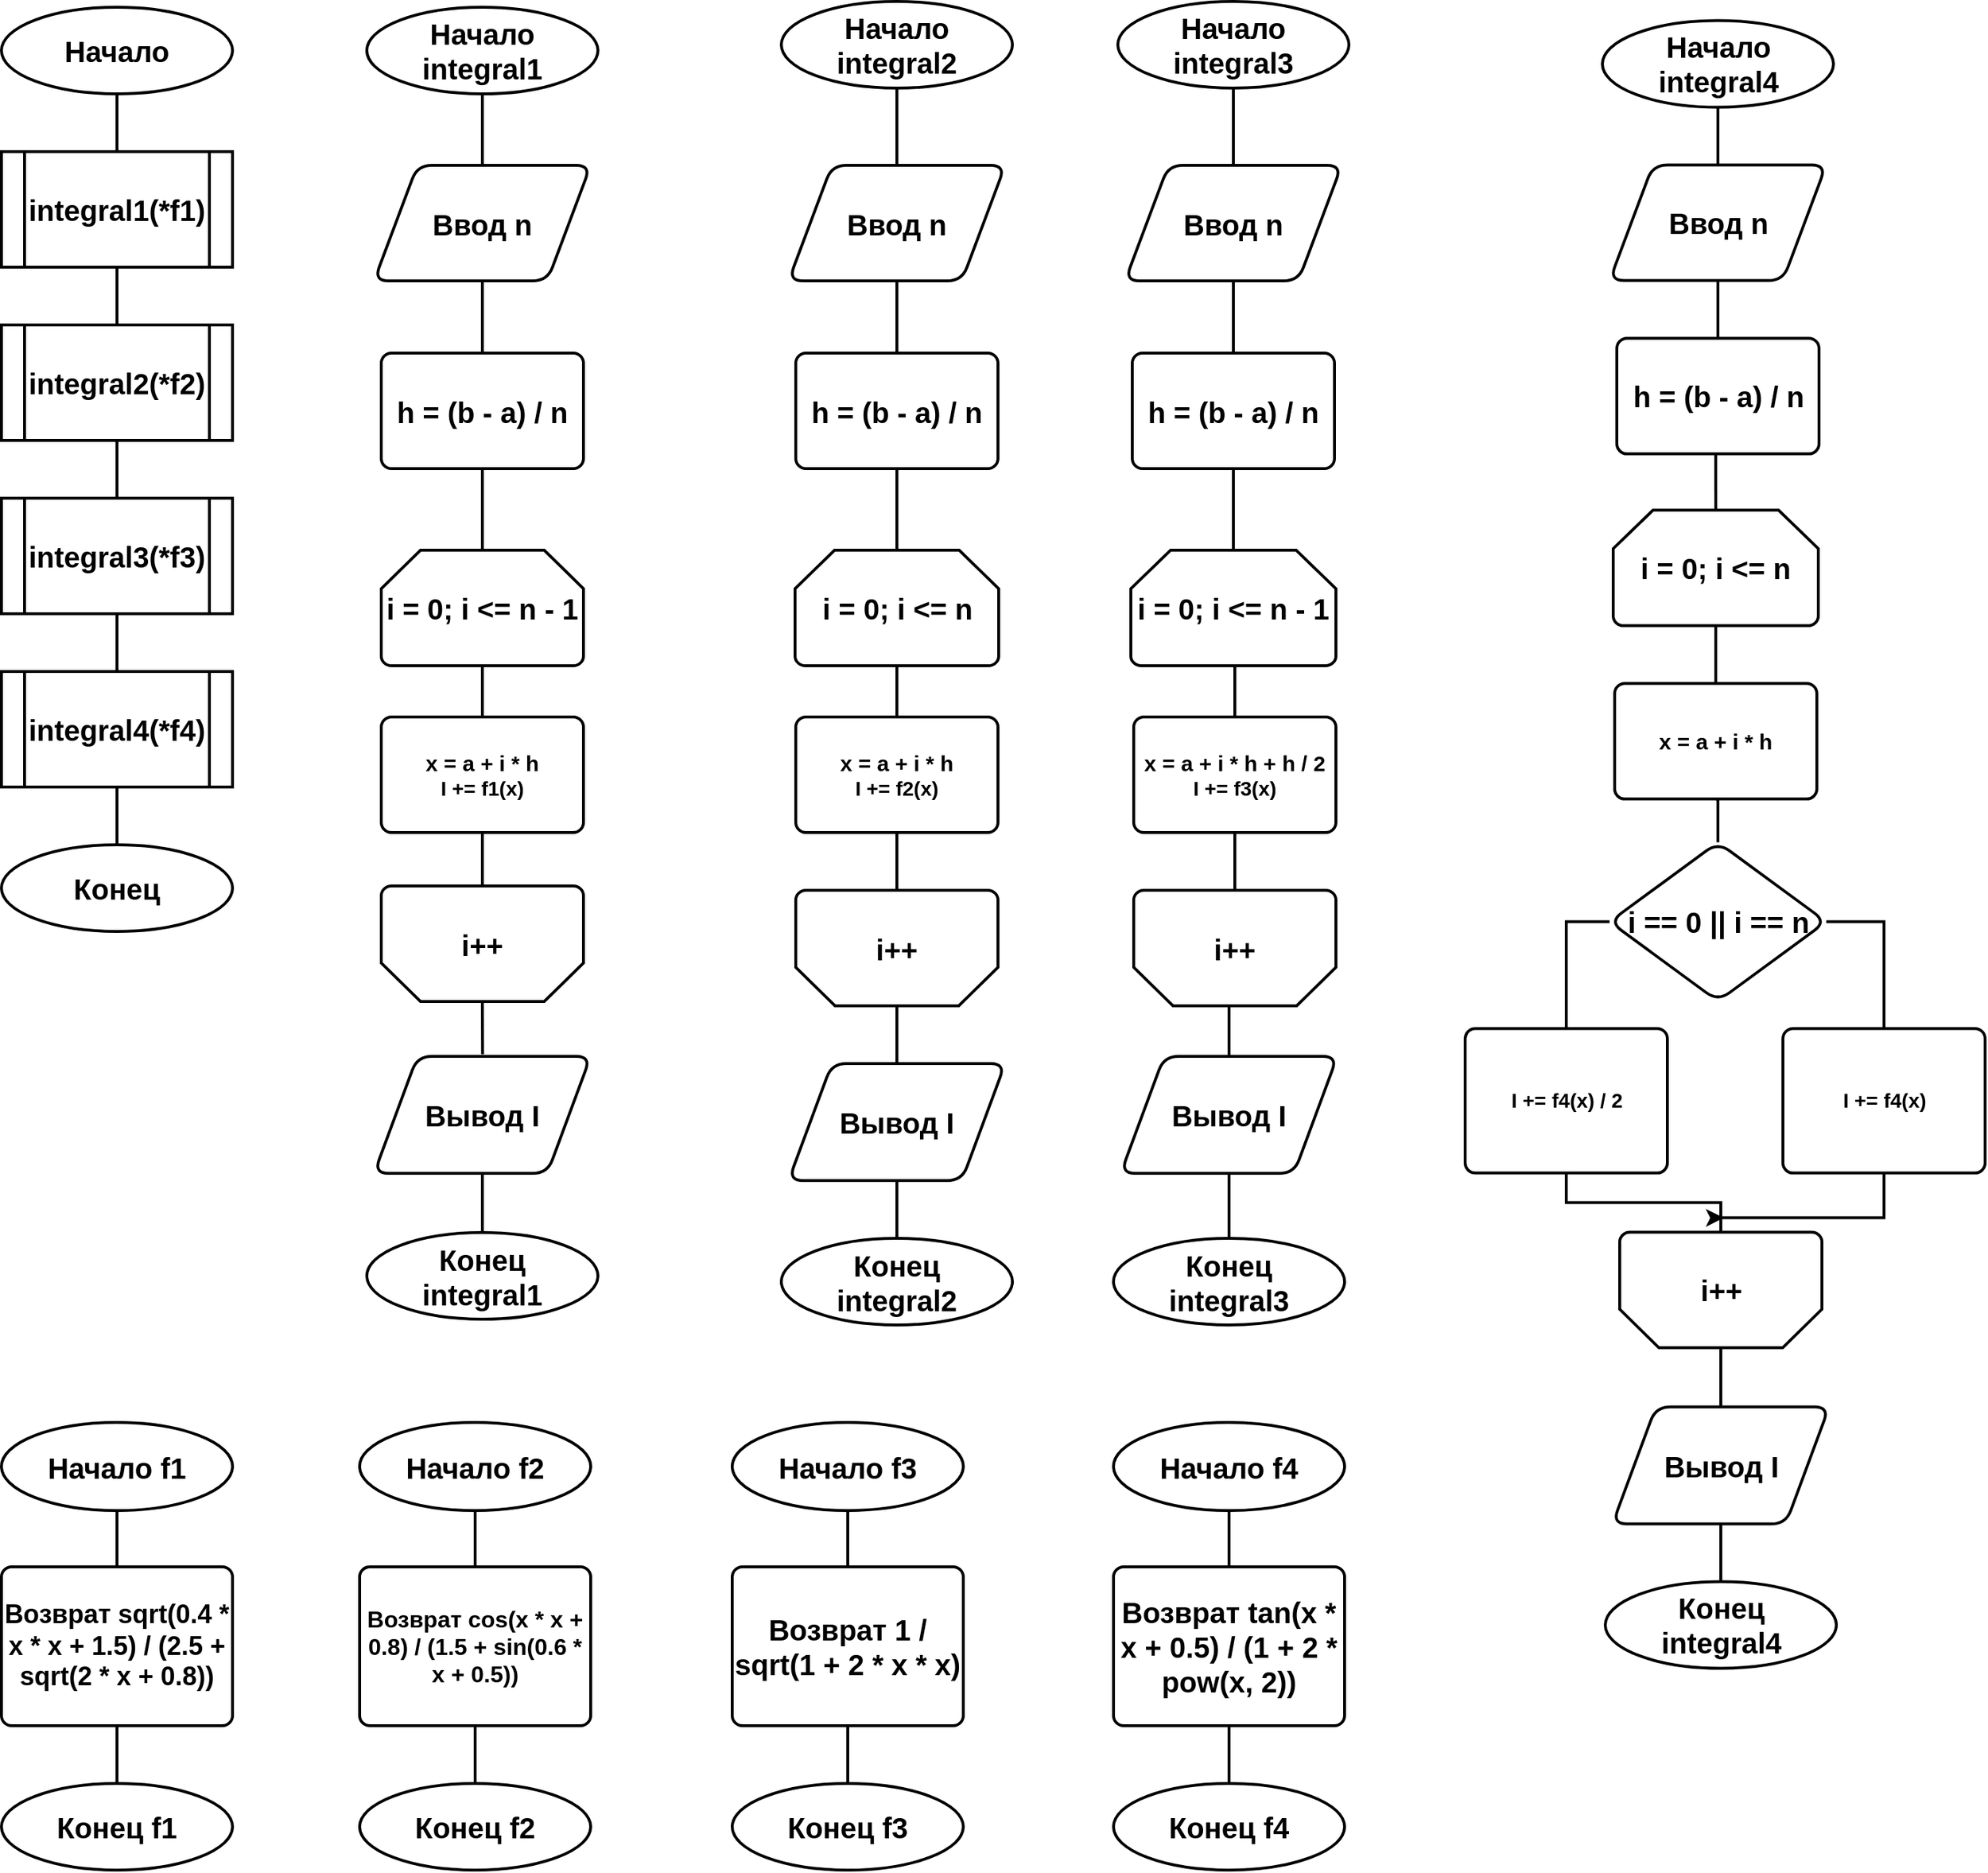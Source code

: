 <mxfile version="11.3.0" type="device" pages="1"><diagram id="0d3eiOGVb1Kj37-nEva6" name="Page-1"><mxGraphModel dx="359" dy="223" grid="1" gridSize="10" guides="1" tooltips="1" connect="1" arrows="1" fold="1" page="1" pageScale="1" pageWidth="827" pageHeight="1169" math="0" shadow="0"><root><mxCell id="0"/><mxCell id="1" parent="0"/><mxCell id="j0XxDdy8ZejvMPkPfLEx-7" style="edgeStyle=orthogonalEdgeStyle;rounded=0;orthogonalLoop=1;jettySize=auto;html=1;exitX=0.5;exitY=1;exitDx=0;exitDy=0;exitPerimeter=0;entryX=0.5;entryY=0;entryDx=0;entryDy=0;endArrow=none;endFill=0;strokeWidth=2;" parent="1" source="j0XxDdy8ZejvMPkPfLEx-1" target="j0XxDdy8ZejvMPkPfLEx-3" edge="1"><mxGeometry relative="1" as="geometry"/></mxCell><mxCell id="j0XxDdy8ZejvMPkPfLEx-1" value="&lt;b&gt;&lt;font style=&quot;font-size: 20px&quot;&gt;Начало&lt;/font&gt;&lt;/b&gt;" style="strokeWidth=2;html=1;shape=mxgraph.flowchart.start_1;whiteSpace=wrap;" parent="1" vertex="1"><mxGeometry x="160" y="20" width="160" height="60" as="geometry"/></mxCell><mxCell id="j0XxDdy8ZejvMPkPfLEx-2" value="&lt;b&gt;&lt;font style=&quot;font-size: 20px&quot;&gt;Конец&lt;/font&gt;&lt;/b&gt;" style="strokeWidth=2;html=1;shape=mxgraph.flowchart.start_1;whiteSpace=wrap;" parent="1" vertex="1"><mxGeometry x="160" y="600" width="160" height="60" as="geometry"/></mxCell><mxCell id="j0XxDdy8ZejvMPkPfLEx-8" style="edgeStyle=orthogonalEdgeStyle;rounded=0;orthogonalLoop=1;jettySize=auto;html=1;exitX=0.5;exitY=1;exitDx=0;exitDy=0;entryX=0.5;entryY=0;entryDx=0;entryDy=0;endArrow=none;endFill=0;strokeWidth=2;" parent="1" source="j0XxDdy8ZejvMPkPfLEx-3" target="j0XxDdy8ZejvMPkPfLEx-4" edge="1"><mxGeometry relative="1" as="geometry"/></mxCell><mxCell id="j0XxDdy8ZejvMPkPfLEx-3" value="&lt;b&gt;&lt;font style=&quot;font-size: 20px&quot;&gt;integral1(*f1)&lt;/font&gt;&lt;/b&gt;" style="shape=process;whiteSpace=wrap;html=1;backgroundOutline=1;strokeWidth=2;" parent="1" vertex="1"><mxGeometry x="160" y="120" width="160" height="80" as="geometry"/></mxCell><mxCell id="j0XxDdy8ZejvMPkPfLEx-9" style="edgeStyle=orthogonalEdgeStyle;rounded=0;orthogonalLoop=1;jettySize=auto;html=1;exitX=0.5;exitY=1;exitDx=0;exitDy=0;entryX=0.5;entryY=0;entryDx=0;entryDy=0;endArrow=none;endFill=0;strokeWidth=2;" parent="1" source="j0XxDdy8ZejvMPkPfLEx-4" target="j0XxDdy8ZejvMPkPfLEx-5" edge="1"><mxGeometry relative="1" as="geometry"/></mxCell><mxCell id="j0XxDdy8ZejvMPkPfLEx-4" value="&lt;b&gt;&lt;font style=&quot;font-size: 20px&quot;&gt;integral2(*f2)&lt;/font&gt;&lt;/b&gt;" style="shape=process;whiteSpace=wrap;html=1;backgroundOutline=1;strokeWidth=2;" parent="1" vertex="1"><mxGeometry x="160" y="240" width="160" height="80" as="geometry"/></mxCell><mxCell id="j0XxDdy8ZejvMPkPfLEx-10" style="edgeStyle=orthogonalEdgeStyle;rounded=0;orthogonalLoop=1;jettySize=auto;html=1;exitX=0.5;exitY=1;exitDx=0;exitDy=0;endArrow=none;endFill=0;strokeWidth=2;" parent="1" source="j0XxDdy8ZejvMPkPfLEx-5" target="j0XxDdy8ZejvMPkPfLEx-6" edge="1"><mxGeometry relative="1" as="geometry"/></mxCell><mxCell id="j0XxDdy8ZejvMPkPfLEx-5" value="&lt;b&gt;&lt;font style=&quot;font-size: 20px&quot;&gt;integral3(*f3)&lt;/font&gt;&lt;/b&gt;" style="shape=process;whiteSpace=wrap;html=1;backgroundOutline=1;strokeWidth=2;" parent="1" vertex="1"><mxGeometry x="160" y="360" width="160" height="80" as="geometry"/></mxCell><mxCell id="j0XxDdy8ZejvMPkPfLEx-11" style="edgeStyle=orthogonalEdgeStyle;rounded=0;orthogonalLoop=1;jettySize=auto;html=1;exitX=0.5;exitY=1;exitDx=0;exitDy=0;entryX=0.5;entryY=0;entryDx=0;entryDy=0;entryPerimeter=0;endArrow=none;endFill=0;strokeWidth=2;" parent="1" source="j0XxDdy8ZejvMPkPfLEx-6" target="j0XxDdy8ZejvMPkPfLEx-2" edge="1"><mxGeometry relative="1" as="geometry"/></mxCell><mxCell id="j0XxDdy8ZejvMPkPfLEx-6" value="&lt;b&gt;&lt;font style=&quot;font-size: 20px&quot;&gt;integral4(*f4)&lt;/font&gt;&lt;/b&gt;" style="shape=process;whiteSpace=wrap;html=1;backgroundOutline=1;strokeWidth=2;" parent="1" vertex="1"><mxGeometry x="160" y="480" width="160" height="80" as="geometry"/></mxCell><mxCell id="j0XxDdy8ZejvMPkPfLEx-23" style="edgeStyle=orthogonalEdgeStyle;rounded=0;orthogonalLoop=1;jettySize=auto;html=1;exitX=0.5;exitY=1;exitDx=0;exitDy=0;exitPerimeter=0;entryX=0.5;entryY=0;entryDx=0;entryDy=0;endArrow=none;endFill=0;strokeWidth=2;" parent="1" source="j0XxDdy8ZejvMPkPfLEx-12" target="j0XxDdy8ZejvMPkPfLEx-13" edge="1"><mxGeometry relative="1" as="geometry"/></mxCell><mxCell id="j0XxDdy8ZejvMPkPfLEx-12" value="&lt;b&gt;&lt;font style=&quot;font-size: 20px&quot;&gt;Начало integral1&lt;/font&gt;&lt;/b&gt;" style="strokeWidth=2;html=1;shape=mxgraph.flowchart.start_1;whiteSpace=wrap;" parent="1" vertex="1"><mxGeometry x="413" y="20" width="160" height="60" as="geometry"/></mxCell><mxCell id="j0XxDdy8ZejvMPkPfLEx-24" style="edgeStyle=orthogonalEdgeStyle;rounded=0;orthogonalLoop=1;jettySize=auto;html=1;exitX=0.5;exitY=1;exitDx=0;exitDy=0;entryX=0.5;entryY=0;entryDx=0;entryDy=0;endArrow=none;endFill=0;strokeWidth=2;" parent="1" source="j0XxDdy8ZejvMPkPfLEx-13" target="j0XxDdy8ZejvMPkPfLEx-14" edge="1"><mxGeometry relative="1" as="geometry"/></mxCell><mxCell id="j0XxDdy8ZejvMPkPfLEx-13" value="&lt;b&gt;&lt;font style=&quot;font-size: 20px&quot;&gt;Ввод n&lt;/font&gt;&lt;/b&gt;" style="shape=parallelogram;perimeter=parallelogramPerimeter;whiteSpace=wrap;html=1;strokeWidth=2;rounded=1;" parent="1" vertex="1"><mxGeometry x="418" y="129.5" width="150" height="80" as="geometry"/></mxCell><mxCell id="j0XxDdy8ZejvMPkPfLEx-25" style="edgeStyle=orthogonalEdgeStyle;rounded=0;orthogonalLoop=1;jettySize=auto;html=1;exitX=0.5;exitY=1;exitDx=0;exitDy=0;entryX=0.5;entryY=0;entryDx=0;entryDy=0;entryPerimeter=0;endArrow=none;endFill=0;strokeWidth=2;" parent="1" source="j0XxDdy8ZejvMPkPfLEx-14" target="j0XxDdy8ZejvMPkPfLEx-15" edge="1"><mxGeometry relative="1" as="geometry"/></mxCell><mxCell id="j0XxDdy8ZejvMPkPfLEx-14" value="&lt;b&gt;&lt;font style=&quot;font-size: 20px&quot;&gt;h = (b - a) / n&lt;/font&gt;&lt;/b&gt;" style="rounded=1;whiteSpace=wrap;html=1;absoluteArcSize=1;arcSize=14;strokeWidth=2;" parent="1" vertex="1"><mxGeometry x="423" y="259.5" width="140" height="80" as="geometry"/></mxCell><mxCell id="j0XxDdy8ZejvMPkPfLEx-26" style="edgeStyle=orthogonalEdgeStyle;rounded=0;orthogonalLoop=1;jettySize=auto;html=1;exitX=0.5;exitY=1;exitDx=0;exitDy=0;exitPerimeter=0;entryX=0.5;entryY=0;entryDx=0;entryDy=0;endArrow=none;endFill=0;strokeWidth=2;" parent="1" source="j0XxDdy8ZejvMPkPfLEx-15" target="j0XxDdy8ZejvMPkPfLEx-16" edge="1"><mxGeometry relative="1" as="geometry"/></mxCell><mxCell id="j0XxDdy8ZejvMPkPfLEx-15" value="&lt;b&gt;&lt;font style=&quot;font-size: 20px&quot;&gt;i = 0; i &amp;lt;= n - 1&lt;/font&gt;&lt;/b&gt;" style="strokeWidth=2;html=1;shape=mxgraph.flowchart.loop_limit;whiteSpace=wrap;" parent="1" vertex="1"><mxGeometry x="423" y="396" width="140" height="80" as="geometry"/></mxCell><mxCell id="j0XxDdy8ZejvMPkPfLEx-27" style="edgeStyle=orthogonalEdgeStyle;rounded=0;orthogonalLoop=1;jettySize=auto;html=1;exitX=0.5;exitY=1;exitDx=0;exitDy=0;entryX=0.5;entryY=1;entryDx=0;entryDy=0;entryPerimeter=0;endArrow=none;endFill=0;strokeWidth=2;" parent="1" source="j0XxDdy8ZejvMPkPfLEx-16" target="j0XxDdy8ZejvMPkPfLEx-17" edge="1"><mxGeometry relative="1" as="geometry"/></mxCell><mxCell id="j0XxDdy8ZejvMPkPfLEx-16" value="&lt;b&gt;&lt;span style=&quot;font-size: 15px&quot;&gt;x =&amp;nbsp;a + i * h&lt;/span&gt;&lt;br&gt;&lt;font style=&quot;font-size: 14px&quot;&gt;I += f1(x)&lt;/font&gt;&lt;/b&gt;" style="rounded=1;whiteSpace=wrap;html=1;absoluteArcSize=1;arcSize=14;strokeWidth=2;" parent="1" vertex="1"><mxGeometry x="423" y="511.5" width="140" height="80" as="geometry"/></mxCell><mxCell id="Duz4txcB7WZavSPBxKMi-6" style="edgeStyle=orthogonalEdgeStyle;rounded=0;orthogonalLoop=1;jettySize=auto;html=1;exitX=0.5;exitY=0;exitDx=0;exitDy=0;exitPerimeter=0;entryX=0.501;entryY=-0.017;entryDx=0;entryDy=0;entryPerimeter=0;endArrow=none;endFill=0;strokeWidth=2;" parent="1" source="j0XxDdy8ZejvMPkPfLEx-17" target="j0XxDdy8ZejvMPkPfLEx-19" edge="1"><mxGeometry relative="1" as="geometry"/></mxCell><mxCell id="j0XxDdy8ZejvMPkPfLEx-17" value="&lt;span style=&quot;font-size: 20px&quot;&gt;&lt;b&gt;i++&lt;/b&gt;&lt;/span&gt;" style="strokeWidth=2;html=1;shape=mxgraph.flowchart.loop_limit;whiteSpace=wrap;direction=west;" parent="1" vertex="1"><mxGeometry x="423" y="628.5" width="140" height="80" as="geometry"/></mxCell><mxCell id="SesxkDPJQc5-L3O57UBK-2" style="edgeStyle=orthogonalEdgeStyle;rounded=0;orthogonalLoop=1;jettySize=auto;html=1;exitX=0.5;exitY=1;exitDx=0;exitDy=0;entryX=0.5;entryY=0;entryDx=0;entryDy=0;entryPerimeter=0;endArrow=none;endFill=0;strokeWidth=2;" parent="1" source="j0XxDdy8ZejvMPkPfLEx-19" target="j0XxDdy8ZejvMPkPfLEx-93" edge="1"><mxGeometry relative="1" as="geometry"/></mxCell><mxCell id="j0XxDdy8ZejvMPkPfLEx-19" value="&lt;span style=&quot;font-size: 20px&quot;&gt;&lt;b&gt;Вывод I&lt;/b&gt;&lt;/span&gt;" style="shape=parallelogram;perimeter=parallelogramPerimeter;whiteSpace=wrap;html=1;strokeWidth=2;rounded=1;" parent="1" vertex="1"><mxGeometry x="418" y="746.5" width="150" height="81" as="geometry"/></mxCell><mxCell id="j0XxDdy8ZejvMPkPfLEx-93" value="&lt;b&gt;&lt;font style=&quot;font-size: 20px&quot;&gt;Конец&lt;br&gt;integral1&lt;/font&gt;&lt;/b&gt;" style="strokeWidth=2;html=1;shape=mxgraph.flowchart.start_1;whiteSpace=wrap;" parent="1" vertex="1"><mxGeometry x="413" y="868.5" width="160" height="60" as="geometry"/></mxCell><mxCell id="SesxkDPJQc5-L3O57UBK-5" style="edgeStyle=orthogonalEdgeStyle;rounded=0;orthogonalLoop=1;jettySize=auto;html=1;exitX=0.5;exitY=1;exitDx=0;exitDy=0;exitPerimeter=0;entryX=0.5;entryY=0;entryDx=0;entryDy=0;endArrow=none;endFill=0;strokeWidth=2;" parent="1" source="j0XxDdy8ZejvMPkPfLEx-96" target="j0XxDdy8ZejvMPkPfLEx-125" edge="1"><mxGeometry relative="1" as="geometry"/></mxCell><mxCell id="j0XxDdy8ZejvMPkPfLEx-96" value="&lt;b&gt;&lt;font style=&quot;font-size: 20px&quot;&gt;Начало integral2&lt;/font&gt;&lt;/b&gt;" style="strokeWidth=2;html=1;shape=mxgraph.flowchart.start_1;whiteSpace=wrap;" parent="1" vertex="1"><mxGeometry x="700" y="16" width="160" height="60" as="geometry"/></mxCell><mxCell id="SesxkDPJQc5-L3O57UBK-7" style="edgeStyle=orthogonalEdgeStyle;rounded=0;orthogonalLoop=1;jettySize=auto;html=1;exitX=0.5;exitY=1;exitDx=0;exitDy=0;entryX=0.5;entryY=0;entryDx=0;entryDy=0;entryPerimeter=0;endArrow=none;endFill=0;strokeWidth=2;" parent="1" source="j0XxDdy8ZejvMPkPfLEx-100" target="j0XxDdy8ZejvMPkPfLEx-115" edge="1"><mxGeometry relative="1" as="geometry"/></mxCell><mxCell id="j0XxDdy8ZejvMPkPfLEx-100" value="&lt;b&gt;&lt;font style=&quot;font-size: 20px&quot;&gt;h = (b - a) / n&lt;/font&gt;&lt;/b&gt;" style="rounded=1;whiteSpace=wrap;html=1;absoluteArcSize=1;arcSize=14;strokeWidth=2;" parent="1" vertex="1"><mxGeometry x="710" y="259.5" width="140" height="80" as="geometry"/></mxCell><mxCell id="Duz4txcB7WZavSPBxKMi-11" style="edgeStyle=orthogonalEdgeStyle;rounded=0;orthogonalLoop=1;jettySize=auto;html=1;exitX=0.5;exitY=1;exitDx=0;exitDy=0;exitPerimeter=0;entryX=0.5;entryY=0;entryDx=0;entryDy=0;endArrow=none;endFill=0;strokeWidth=2;" parent="1" source="j0XxDdy8ZejvMPkPfLEx-115" target="j0XxDdy8ZejvMPkPfLEx-117" edge="1"><mxGeometry relative="1" as="geometry"/></mxCell><mxCell id="j0XxDdy8ZejvMPkPfLEx-115" value="&lt;b&gt;&lt;font style=&quot;font-size: 20px&quot;&gt;i = 0; i &amp;lt;= n&lt;/font&gt;&lt;/b&gt;" style="strokeWidth=2;html=1;shape=mxgraph.flowchart.loop_limit;whiteSpace=wrap;" parent="1" vertex="1"><mxGeometry x="709.5" y="396" width="141" height="80" as="geometry"/></mxCell><mxCell id="j0XxDdy8ZejvMPkPfLEx-116" style="edgeStyle=orthogonalEdgeStyle;rounded=0;orthogonalLoop=1;jettySize=auto;html=1;exitX=0.5;exitY=1;exitDx=0;exitDy=0;entryX=0.5;entryY=1;entryDx=0;entryDy=0;entryPerimeter=0;endArrow=none;endFill=0;strokeWidth=2;" parent="1" source="j0XxDdy8ZejvMPkPfLEx-117" target="j0XxDdy8ZejvMPkPfLEx-119" edge="1"><mxGeometry relative="1" as="geometry"/></mxCell><mxCell id="j0XxDdy8ZejvMPkPfLEx-117" value="&lt;b&gt;&lt;span style=&quot;font-size: 15px&quot;&gt;x =&amp;nbsp;a + i * h&lt;/span&gt;&lt;br&gt;&lt;font style=&quot;font-size: 14px&quot;&gt;I += f2(x)&lt;/font&gt;&lt;/b&gt;" style="rounded=1;whiteSpace=wrap;html=1;absoluteArcSize=1;arcSize=14;strokeWidth=2;" parent="1" vertex="1"><mxGeometry x="710" y="511.5" width="140" height="80" as="geometry"/></mxCell><mxCell id="Duz4txcB7WZavSPBxKMi-9" style="edgeStyle=orthogonalEdgeStyle;rounded=0;orthogonalLoop=1;jettySize=auto;html=1;exitX=0.5;exitY=0;exitDx=0;exitDy=0;exitPerimeter=0;entryX=0.5;entryY=0;entryDx=0;entryDy=0;endArrow=none;endFill=0;strokeWidth=2;" parent="1" source="j0XxDdy8ZejvMPkPfLEx-119" target="j0XxDdy8ZejvMPkPfLEx-121" edge="1"><mxGeometry relative="1" as="geometry"/></mxCell><mxCell id="j0XxDdy8ZejvMPkPfLEx-119" value="&lt;span style=&quot;font-size: 20px&quot;&gt;&lt;b&gt;i++&lt;/b&gt;&lt;/span&gt;" style="strokeWidth=2;html=1;shape=mxgraph.flowchart.loop_limit;whiteSpace=wrap;direction=west;" parent="1" vertex="1"><mxGeometry x="710" y="631.5" width="140" height="80" as="geometry"/></mxCell><mxCell id="SesxkDPJQc5-L3O57UBK-8" style="edgeStyle=orthogonalEdgeStyle;rounded=0;orthogonalLoop=1;jettySize=auto;html=1;exitX=0.5;exitY=1;exitDx=0;exitDy=0;entryX=0.5;entryY=0;entryDx=0;entryDy=0;entryPerimeter=0;endArrow=none;endFill=0;strokeWidth=2;" parent="1" source="j0XxDdy8ZejvMPkPfLEx-121" target="j0XxDdy8ZejvMPkPfLEx-161" edge="1"><mxGeometry relative="1" as="geometry"/></mxCell><mxCell id="j0XxDdy8ZejvMPkPfLEx-121" value="&lt;span style=&quot;font-size: 20px&quot;&gt;&lt;b&gt;Вывод I&lt;/b&gt;&lt;/span&gt;" style="shape=parallelogram;perimeter=parallelogramPerimeter;whiteSpace=wrap;html=1;strokeWidth=2;rounded=1;" parent="1" vertex="1"><mxGeometry x="705" y="751.5" width="150" height="81" as="geometry"/></mxCell><mxCell id="SesxkDPJQc5-L3O57UBK-6" style="edgeStyle=orthogonalEdgeStyle;rounded=0;orthogonalLoop=1;jettySize=auto;html=1;exitX=0.5;exitY=1;exitDx=0;exitDy=0;entryX=0.5;entryY=0;entryDx=0;entryDy=0;endArrow=none;endFill=0;strokeWidth=2;" parent="1" source="j0XxDdy8ZejvMPkPfLEx-125" target="j0XxDdy8ZejvMPkPfLEx-100" edge="1"><mxGeometry relative="1" as="geometry"/></mxCell><mxCell id="j0XxDdy8ZejvMPkPfLEx-125" value="&lt;b&gt;&lt;font style=&quot;font-size: 20px&quot;&gt;Ввод n&lt;/font&gt;&lt;/b&gt;" style="shape=parallelogram;perimeter=parallelogramPerimeter;whiteSpace=wrap;html=1;strokeWidth=2;rounded=1;" parent="1" vertex="1"><mxGeometry x="705" y="129.5" width="150" height="80" as="geometry"/></mxCell><mxCell id="j0XxDdy8ZejvMPkPfLEx-161" value="&lt;b&gt;&lt;font style=&quot;font-size: 20px&quot;&gt;Конец&lt;br&gt;integral2&lt;/font&gt;&lt;/b&gt;" style="strokeWidth=2;html=1;shape=mxgraph.flowchart.start_1;whiteSpace=wrap;" parent="1" vertex="1"><mxGeometry x="700" y="872.5" width="160" height="60" as="geometry"/></mxCell><mxCell id="SesxkDPJQc5-L3O57UBK-12" value="" style="edgeStyle=orthogonalEdgeStyle;rounded=0;orthogonalLoop=1;jettySize=auto;html=1;endArrow=none;endFill=0;strokeWidth=2;" parent="1" source="j0XxDdy8ZejvMPkPfLEx-163" target="j0XxDdy8ZejvMPkPfLEx-207" edge="1"><mxGeometry relative="1" as="geometry"/></mxCell><mxCell id="j0XxDdy8ZejvMPkPfLEx-163" value="&lt;b&gt;&lt;font style=&quot;font-size: 20px&quot;&gt;Начало integral3&lt;/font&gt;&lt;/b&gt;" style="strokeWidth=2;html=1;shape=mxgraph.flowchart.start_1;whiteSpace=wrap;" parent="1" vertex="1"><mxGeometry x="933" y="16.0" width="160" height="60" as="geometry"/></mxCell><mxCell id="SesxkDPJQc5-L3O57UBK-15" style="edgeStyle=orthogonalEdgeStyle;rounded=0;orthogonalLoop=1;jettySize=auto;html=1;exitX=0.5;exitY=1;exitDx=0;exitDy=0;entryX=0.5;entryY=0;entryDx=0;entryDy=0;entryPerimeter=0;endArrow=none;endFill=0;strokeWidth=2;" parent="1" source="j0XxDdy8ZejvMPkPfLEx-167" target="j0XxDdy8ZejvMPkPfLEx-197" edge="1"><mxGeometry relative="1" as="geometry"/></mxCell><mxCell id="j0XxDdy8ZejvMPkPfLEx-167" value="&lt;b&gt;&lt;font style=&quot;font-size: 20px&quot;&gt;h = (b - a) / n&lt;/font&gt;&lt;/b&gt;" style="rounded=1;whiteSpace=wrap;html=1;absoluteArcSize=1;arcSize=14;strokeWidth=2;" parent="1" vertex="1"><mxGeometry x="943" y="259.5" width="140" height="80" as="geometry"/></mxCell><mxCell id="j0XxDdy8ZejvMPkPfLEx-196" style="edgeStyle=orthogonalEdgeStyle;rounded=0;orthogonalLoop=1;jettySize=auto;html=1;exitX=0.5;exitY=1;exitDx=0;exitDy=0;exitPerimeter=0;entryX=0.5;entryY=0;entryDx=0;entryDy=0;endArrow=none;endFill=0;strokeWidth=2;" parent="1" source="j0XxDdy8ZejvMPkPfLEx-197" target="j0XxDdy8ZejvMPkPfLEx-199" edge="1"><mxGeometry relative="1" as="geometry"/></mxCell><mxCell id="j0XxDdy8ZejvMPkPfLEx-197" value="&lt;b&gt;&lt;font style=&quot;font-size: 20px&quot;&gt;i = 0; i &amp;lt;= n - 1&lt;/font&gt;&lt;/b&gt;" style="strokeWidth=2;html=1;shape=mxgraph.flowchart.loop_limit;whiteSpace=wrap;" parent="1" vertex="1"><mxGeometry x="942" y="396.0" width="142" height="80" as="geometry"/></mxCell><mxCell id="j0XxDdy8ZejvMPkPfLEx-198" style="edgeStyle=orthogonalEdgeStyle;rounded=0;orthogonalLoop=1;jettySize=auto;html=1;exitX=0.5;exitY=1;exitDx=0;exitDy=0;entryX=0.5;entryY=1;entryDx=0;entryDy=0;entryPerimeter=0;endArrow=none;endFill=0;strokeWidth=2;" parent="1" source="j0XxDdy8ZejvMPkPfLEx-199" target="j0XxDdy8ZejvMPkPfLEx-201" edge="1"><mxGeometry relative="1" as="geometry"/></mxCell><mxCell id="j0XxDdy8ZejvMPkPfLEx-199" value="&lt;span style=&quot;font-weight: bold ; font-size: 15px&quot;&gt;x =&amp;nbsp;&lt;/span&gt;&lt;span style=&quot;font-size: 15px&quot;&gt;&lt;b&gt;a + i * h + h / 2&lt;/b&gt;&lt;/span&gt;&lt;br&gt;&lt;font style=&quot;font-weight: bold ; font-size: 14px&quot;&gt;I += f3(x)&lt;/font&gt;" style="rounded=1;whiteSpace=wrap;html=1;absoluteArcSize=1;arcSize=14;strokeWidth=2;" parent="1" vertex="1"><mxGeometry x="944" y="511.5" width="140" height="80" as="geometry"/></mxCell><mxCell id="Duz4txcB7WZavSPBxKMi-21" style="edgeStyle=orthogonalEdgeStyle;rounded=0;orthogonalLoop=1;jettySize=auto;html=1;exitX=0.5;exitY=0;exitDx=0;exitDy=0;exitPerimeter=0;entryX=0.5;entryY=0;entryDx=0;entryDy=0;endArrow=none;endFill=0;strokeWidth=2;" parent="1" source="j0XxDdy8ZejvMPkPfLEx-201" target="j0XxDdy8ZejvMPkPfLEx-203" edge="1"><mxGeometry relative="1" as="geometry"/></mxCell><mxCell id="j0XxDdy8ZejvMPkPfLEx-201" value="&lt;span style=&quot;font-size: 20px&quot;&gt;&lt;b&gt;i++&lt;/b&gt;&lt;/span&gt;" style="strokeWidth=2;html=1;shape=mxgraph.flowchart.loop_limit;whiteSpace=wrap;direction=west;" parent="1" vertex="1"><mxGeometry x="944" y="631.5" width="140" height="80" as="geometry"/></mxCell><mxCell id="SesxkDPJQc5-L3O57UBK-11" style="edgeStyle=orthogonalEdgeStyle;rounded=0;orthogonalLoop=1;jettySize=auto;html=1;exitX=0.5;exitY=1;exitDx=0;exitDy=0;entryX=0.5;entryY=0;entryDx=0;entryDy=0;entryPerimeter=0;endArrow=none;endFill=0;strokeWidth=2;" parent="1" source="j0XxDdy8ZejvMPkPfLEx-203" target="j0XxDdy8ZejvMPkPfLEx-228" edge="1"><mxGeometry relative="1" as="geometry"/></mxCell><mxCell id="j0XxDdy8ZejvMPkPfLEx-203" value="&lt;span style=&quot;font-size: 20px&quot;&gt;&lt;b&gt;Вывод I&lt;/b&gt;&lt;/span&gt;" style="shape=parallelogram;perimeter=parallelogramPerimeter;whiteSpace=wrap;html=1;strokeWidth=2;rounded=1;" parent="1" vertex="1"><mxGeometry x="935" y="746.5" width="150" height="81" as="geometry"/></mxCell><mxCell id="SesxkDPJQc5-L3O57UBK-14" style="edgeStyle=orthogonalEdgeStyle;rounded=0;orthogonalLoop=1;jettySize=auto;html=1;exitX=0.5;exitY=1;exitDx=0;exitDy=0;entryX=0.5;entryY=0;entryDx=0;entryDy=0;endArrow=none;endFill=0;strokeWidth=2;" parent="1" source="j0XxDdy8ZejvMPkPfLEx-207" target="j0XxDdy8ZejvMPkPfLEx-167" edge="1"><mxGeometry relative="1" as="geometry"/></mxCell><mxCell id="j0XxDdy8ZejvMPkPfLEx-207" value="&lt;b&gt;&lt;font style=&quot;font-size: 20px&quot;&gt;Ввод n&lt;/font&gt;&lt;/b&gt;" style="shape=parallelogram;perimeter=parallelogramPerimeter;whiteSpace=wrap;html=1;strokeWidth=2;rounded=1;" parent="1" vertex="1"><mxGeometry x="938" y="129.5" width="150" height="80" as="geometry"/></mxCell><mxCell id="j0XxDdy8ZejvMPkPfLEx-228" value="&lt;b&gt;&lt;font style=&quot;font-size: 20px&quot;&gt;Конец&lt;br&gt;integral3&lt;/font&gt;&lt;/b&gt;" style="strokeWidth=2;html=1;shape=mxgraph.flowchart.start_1;whiteSpace=wrap;" parent="1" vertex="1"><mxGeometry x="930" y="872.5" width="160" height="60" as="geometry"/></mxCell><mxCell id="j0XxDdy8ZejvMPkPfLEx-230" style="edgeStyle=orthogonalEdgeStyle;rounded=0;orthogonalLoop=1;jettySize=auto;html=1;exitX=0.5;exitY=1;exitDx=0;exitDy=0;exitPerimeter=0;entryX=0.5;entryY=0;entryDx=0;entryDy=0;endArrow=none;endFill=0;strokeWidth=2;" parent="1" source="j0XxDdy8ZejvMPkPfLEx-231" target="j0XxDdy8ZejvMPkPfLEx-233" edge="1"><mxGeometry relative="1" as="geometry"/></mxCell><mxCell id="j0XxDdy8ZejvMPkPfLEx-231" value="&lt;b&gt;&lt;font style=&quot;font-size: 20px&quot;&gt;Начало integral4&lt;/font&gt;&lt;/b&gt;" style="strokeWidth=2;html=1;shape=mxgraph.flowchart.start_1;whiteSpace=wrap;" parent="1" vertex="1"><mxGeometry x="1268.5" y="29.286" width="160" height="60" as="geometry"/></mxCell><mxCell id="j0XxDdy8ZejvMPkPfLEx-232" style="edgeStyle=orthogonalEdgeStyle;rounded=0;orthogonalLoop=1;jettySize=auto;html=1;exitX=0.5;exitY=1;exitDx=0;exitDy=0;entryX=0.5;entryY=0;entryDx=0;entryDy=0;endArrow=none;endFill=0;strokeWidth=2;" parent="1" source="j0XxDdy8ZejvMPkPfLEx-233" target="j0XxDdy8ZejvMPkPfLEx-235" edge="1"><mxGeometry relative="1" as="geometry"/></mxCell><mxCell id="j0XxDdy8ZejvMPkPfLEx-233" value="&lt;b&gt;&lt;font style=&quot;font-size: 20px&quot;&gt;Ввод n&lt;/font&gt;&lt;/b&gt;" style="shape=parallelogram;perimeter=parallelogramPerimeter;whiteSpace=wrap;html=1;strokeWidth=2;rounded=1;" parent="1" vertex="1"><mxGeometry x="1273.5" y="129.286" width="150" height="80" as="geometry"/></mxCell><mxCell id="SesxkDPJQc5-L3O57UBK-17" style="edgeStyle=orthogonalEdgeStyle;rounded=0;orthogonalLoop=1;jettySize=auto;html=1;exitX=0.489;exitY=1.001;exitDx=0;exitDy=0;entryX=0.5;entryY=0;entryDx=0;entryDy=0;entryPerimeter=0;endArrow=none;endFill=0;strokeWidth=2;exitPerimeter=0;" parent="1" source="j0XxDdy8ZejvMPkPfLEx-235" target="j0XxDdy8ZejvMPkPfLEx-280" edge="1"><mxGeometry relative="1" as="geometry"><Array as="points"/></mxGeometry></mxCell><mxCell id="j0XxDdy8ZejvMPkPfLEx-235" value="&lt;b&gt;&lt;font style=&quot;font-size: 20px&quot;&gt;h = (b - a) / n&lt;/font&gt;&lt;/b&gt;" style="rounded=1;whiteSpace=wrap;html=1;absoluteArcSize=1;arcSize=14;strokeWidth=2;" parent="1" vertex="1"><mxGeometry x="1278.5" y="249.286" width="140" height="80" as="geometry"/></mxCell><mxCell id="j0XxDdy8ZejvMPkPfLEx-279" style="edgeStyle=orthogonalEdgeStyle;rounded=0;orthogonalLoop=1;jettySize=auto;html=1;exitX=0.5;exitY=1;exitDx=0;exitDy=0;exitPerimeter=0;entryX=0.5;entryY=0;entryDx=0;entryDy=0;endArrow=none;endFill=0;strokeWidth=2;" parent="1" source="j0XxDdy8ZejvMPkPfLEx-280" target="j0XxDdy8ZejvMPkPfLEx-282" edge="1"><mxGeometry relative="1" as="geometry"/></mxCell><mxCell id="j0XxDdy8ZejvMPkPfLEx-280" value="&lt;b&gt;&lt;font style=&quot;font-size: 20px&quot;&gt;i = 0; i &amp;lt;= n&lt;/font&gt;&lt;/b&gt;" style="strokeWidth=2;html=1;shape=mxgraph.flowchart.loop_limit;whiteSpace=wrap;" parent="1" vertex="1"><mxGeometry x="1276" y="368.286" width="142" height="80" as="geometry"/></mxCell><mxCell id="j0XxDdy8ZejvMPkPfLEx-281" style="edgeStyle=orthogonalEdgeStyle;rounded=0;orthogonalLoop=1;jettySize=auto;html=1;exitX=0.5;exitY=1;exitDx=0;exitDy=0;entryX=0.5;entryY=0;entryDx=0;entryDy=0;endArrow=none;endFill=0;strokeWidth=2;" parent="1" source="j0XxDdy8ZejvMPkPfLEx-282" target="j0XxDdy8ZejvMPkPfLEx-291" edge="1"><mxGeometry relative="1" as="geometry"/></mxCell><mxCell id="j0XxDdy8ZejvMPkPfLEx-282" value="&lt;span style=&quot;font-weight: bold ; font-size: 15px&quot;&gt;x =&amp;nbsp;&lt;/span&gt;&lt;span style=&quot;font-size: 15px&quot;&gt;&lt;b&gt;a + i * h&lt;/b&gt;&lt;/span&gt;&lt;br&gt;" style="rounded=1;whiteSpace=wrap;html=1;absoluteArcSize=1;arcSize=14;strokeWidth=2;" parent="1" vertex="1"><mxGeometry x="1277" y="488.286" width="140" height="80" as="geometry"/></mxCell><mxCell id="keKhEXS6HQfRgf1jIMAj-4" style="edgeStyle=orthogonalEdgeStyle;rounded=0;orthogonalLoop=1;jettySize=auto;html=1;exitX=0.5;exitY=0;exitDx=0;exitDy=0;exitPerimeter=0;entryX=0.5;entryY=0;entryDx=0;entryDy=0;endArrow=none;endFill=0;strokeWidth=2;" parent="1" source="j0XxDdy8ZejvMPkPfLEx-284" target="j0XxDdy8ZejvMPkPfLEx-286" edge="1"><mxGeometry relative="1" as="geometry"/></mxCell><mxCell id="j0XxDdy8ZejvMPkPfLEx-284" value="&lt;span style=&quot;font-size: 20px&quot;&gt;&lt;b&gt;i++&lt;/b&gt;&lt;/span&gt;" style="strokeWidth=2;html=1;shape=mxgraph.flowchart.loop_limit;whiteSpace=wrap;direction=west;" parent="1" vertex="1"><mxGeometry x="1280.5" y="868.286" width="140" height="80" as="geometry"/></mxCell><mxCell id="j0XxDdy8ZejvMPkPfLEx-285" style="edgeStyle=orthogonalEdgeStyle;rounded=0;orthogonalLoop=1;jettySize=auto;html=1;exitX=0.5;exitY=1;exitDx=0;exitDy=0;entryX=0.5;entryY=0;entryDx=0;entryDy=0;entryPerimeter=0;endArrow=none;endFill=0;strokeWidth=2;" parent="1" source="j0XxDdy8ZejvMPkPfLEx-286" target="j0XxDdy8ZejvMPkPfLEx-296" edge="1"><mxGeometry relative="1" as="geometry"/></mxCell><mxCell id="j0XxDdy8ZejvMPkPfLEx-286" value="&lt;span style=&quot;font-size: 20px&quot;&gt;&lt;b&gt;Вывод I&lt;/b&gt;&lt;/span&gt;" style="shape=parallelogram;perimeter=parallelogramPerimeter;whiteSpace=wrap;html=1;strokeWidth=2;rounded=1;" parent="1" vertex="1"><mxGeometry x="1275.5" y="989.286" width="150" height="81" as="geometry"/></mxCell><mxCell id="j0XxDdy8ZejvMPkPfLEx-289" style="edgeStyle=orthogonalEdgeStyle;rounded=0;orthogonalLoop=1;jettySize=auto;html=1;exitX=0;exitY=0.5;exitDx=0;exitDy=0;endArrow=none;endFill=0;strokeWidth=2;" parent="1" source="j0XxDdy8ZejvMPkPfLEx-291" target="j0XxDdy8ZejvMPkPfLEx-293" edge="1"><mxGeometry relative="1" as="geometry"/></mxCell><mxCell id="j0XxDdy8ZejvMPkPfLEx-290" style="edgeStyle=orthogonalEdgeStyle;rounded=0;orthogonalLoop=1;jettySize=auto;html=1;exitX=1;exitY=0.5;exitDx=0;exitDy=0;entryX=0.5;entryY=0;entryDx=0;entryDy=0;endArrow=none;endFill=0;strokeWidth=2;" parent="1" source="j0XxDdy8ZejvMPkPfLEx-291" target="j0XxDdy8ZejvMPkPfLEx-295" edge="1"><mxGeometry relative="1" as="geometry"/></mxCell><mxCell id="j0XxDdy8ZejvMPkPfLEx-291" value="&lt;b&gt;&lt;font style=&quot;font-size: 20px&quot;&gt;i == 0 || i == n&lt;/font&gt;&lt;/b&gt;" style="rhombus;whiteSpace=wrap;html=1;rounded=1;strokeWidth=2;" parent="1" vertex="1"><mxGeometry x="1273.5" y="598.286" width="150" height="110" as="geometry"/></mxCell><mxCell id="j0XxDdy8ZejvMPkPfLEx-292" style="edgeStyle=orthogonalEdgeStyle;rounded=0;orthogonalLoop=1;jettySize=auto;html=1;exitX=0.5;exitY=1;exitDx=0;exitDy=0;entryX=0.5;entryY=1;entryDx=0;entryDy=0;entryPerimeter=0;endArrow=none;endFill=0;strokeWidth=2;" parent="1" source="j0XxDdy8ZejvMPkPfLEx-293" target="j0XxDdy8ZejvMPkPfLEx-284" edge="1"><mxGeometry relative="1" as="geometry"/></mxCell><mxCell id="j0XxDdy8ZejvMPkPfLEx-293" value="&lt;b style=&quot;font-size: 14px&quot;&gt;I += f4(x)&lt;/b&gt;&lt;b style=&quot;font-size: 14px&quot;&gt;&amp;nbsp;/ 2&lt;/b&gt;" style="rounded=1;whiteSpace=wrap;html=1;absoluteArcSize=1;arcSize=14;strokeWidth=2;" parent="1" vertex="1"><mxGeometry x="1173.5" y="727.286" width="140" height="100" as="geometry"/></mxCell><mxCell id="j0XxDdy8ZejvMPkPfLEx-294" style="edgeStyle=orthogonalEdgeStyle;rounded=0;orthogonalLoop=1;jettySize=auto;html=1;exitX=0.5;exitY=1;exitDx=0;exitDy=0;endArrow=classic;endFill=1;strokeWidth=2;" parent="1" source="j0XxDdy8ZejvMPkPfLEx-295" edge="1"><mxGeometry relative="1" as="geometry"><mxPoint x="1352.5" y="858.286" as="targetPoint"/><Array as="points"><mxPoint x="1463.5" y="858.286"/><mxPoint x="1350.5" y="858.286"/></Array></mxGeometry></mxCell><mxCell id="j0XxDdy8ZejvMPkPfLEx-295" value="&lt;span style=&quot;font-size: 14px ; font-weight: 700 ; white-space: normal&quot;&gt;I +=&amp;nbsp;&lt;/span&gt;&lt;span style=&quot;font-size: 14px&quot;&gt;&lt;b&gt;f4(x)&lt;/b&gt;&lt;/span&gt;" style="rounded=1;whiteSpace=wrap;html=1;absoluteArcSize=1;arcSize=14;strokeWidth=2;" parent="1" vertex="1"><mxGeometry x="1393.5" y="727.286" width="140" height="100" as="geometry"/></mxCell><mxCell id="j0XxDdy8ZejvMPkPfLEx-296" value="&lt;b&gt;&lt;font style=&quot;font-size: 20px&quot;&gt;Конец&lt;br&gt;integral4&lt;/font&gt;&lt;/b&gt;" style="strokeWidth=2;html=1;shape=mxgraph.flowchart.start_1;whiteSpace=wrap;" parent="1" vertex="1"><mxGeometry x="1270.5" y="1110.286" width="160" height="60" as="geometry"/></mxCell><mxCell id="HZXcwvUry_kaVKJ6qbbA-4" style="edgeStyle=orthogonalEdgeStyle;rounded=0;orthogonalLoop=1;jettySize=auto;html=1;exitX=0.5;exitY=1;exitDx=0;exitDy=0;exitPerimeter=0;strokeWidth=2;endArrow=none;endFill=0;" edge="1" parent="1" source="HZXcwvUry_kaVKJ6qbbA-1" target="HZXcwvUry_kaVKJ6qbbA-2"><mxGeometry relative="1" as="geometry"/></mxCell><mxCell id="HZXcwvUry_kaVKJ6qbbA-1" value="&lt;b&gt;&lt;font style=&quot;font-size: 20px&quot;&gt;Начало f1&lt;/font&gt;&lt;/b&gt;" style="strokeWidth=2;html=1;shape=mxgraph.flowchart.start_1;whiteSpace=wrap;" vertex="1" parent="1"><mxGeometry x="160" y="1000" width="160" height="61" as="geometry"/></mxCell><mxCell id="HZXcwvUry_kaVKJ6qbbA-5" style="edgeStyle=orthogonalEdgeStyle;rounded=0;orthogonalLoop=1;jettySize=auto;html=1;exitX=0.5;exitY=1;exitDx=0;exitDy=0;entryX=0.5;entryY=0;entryDx=0;entryDy=0;entryPerimeter=0;endArrow=none;endFill=0;strokeWidth=2;" edge="1" parent="1" source="HZXcwvUry_kaVKJ6qbbA-2" target="HZXcwvUry_kaVKJ6qbbA-3"><mxGeometry relative="1" as="geometry"/></mxCell><mxCell id="HZXcwvUry_kaVKJ6qbbA-2" value="&lt;b style=&quot;font-size: 18px&quot;&gt;Возврат&amp;nbsp;&lt;font style=&quot;font-size: 18px&quot;&gt;sqrt(0.4 * x * x + 1.5) / (2.5 + sqrt(2 * x + 0.8))&lt;/font&gt;&lt;/b&gt;" style="rounded=1;whiteSpace=wrap;html=1;absoluteArcSize=1;arcSize=14;strokeWidth=2;" vertex="1" parent="1"><mxGeometry x="160" y="1100" width="160" height="110" as="geometry"/></mxCell><mxCell id="HZXcwvUry_kaVKJ6qbbA-3" value="&lt;b&gt;&lt;font style=&quot;font-size: 20px&quot;&gt;Конец f1&lt;br&gt;&lt;/font&gt;&lt;/b&gt;" style="strokeWidth=2;html=1;shape=mxgraph.flowchart.start_1;whiteSpace=wrap;" vertex="1" parent="1"><mxGeometry x="160" y="1250" width="160" height="60" as="geometry"/></mxCell><mxCell id="HZXcwvUry_kaVKJ6qbbA-21" style="edgeStyle=orthogonalEdgeStyle;rounded=0;orthogonalLoop=1;jettySize=auto;html=1;exitX=0.5;exitY=1;exitDx=0;exitDy=0;exitPerimeter=0;strokeWidth=2;endArrow=none;endFill=0;" edge="1" parent="1" source="HZXcwvUry_kaVKJ6qbbA-22" target="HZXcwvUry_kaVKJ6qbbA-24"><mxGeometry relative="1" as="geometry"/></mxCell><mxCell id="HZXcwvUry_kaVKJ6qbbA-22" value="&lt;b&gt;&lt;font style=&quot;font-size: 20px&quot;&gt;Начало f2&lt;/font&gt;&lt;/b&gt;" style="strokeWidth=2;html=1;shape=mxgraph.flowchart.start_1;whiteSpace=wrap;" vertex="1" parent="1"><mxGeometry x="408" y="1000" width="160" height="61" as="geometry"/></mxCell><mxCell id="HZXcwvUry_kaVKJ6qbbA-23" style="edgeStyle=orthogonalEdgeStyle;rounded=0;orthogonalLoop=1;jettySize=auto;html=1;exitX=0.5;exitY=1;exitDx=0;exitDy=0;entryX=0.5;entryY=0;entryDx=0;entryDy=0;entryPerimeter=0;endArrow=none;endFill=0;strokeWidth=2;" edge="1" parent="1" source="HZXcwvUry_kaVKJ6qbbA-24" target="HZXcwvUry_kaVKJ6qbbA-25"><mxGeometry relative="1" as="geometry"/></mxCell><mxCell id="HZXcwvUry_kaVKJ6qbbA-24" value="&lt;b style=&quot;font-size: 16px&quot;&gt;&lt;span&gt;Возврат&amp;nbsp;&lt;/span&gt;&lt;span&gt;cos(x * x + 0.8) / (1.5 + sin(0.6 * x + 0.5))&lt;/span&gt;&lt;/b&gt;" style="rounded=1;whiteSpace=wrap;html=1;absoluteArcSize=1;arcSize=14;strokeWidth=2;" vertex="1" parent="1"><mxGeometry x="408" y="1100" width="160" height="110" as="geometry"/></mxCell><mxCell id="HZXcwvUry_kaVKJ6qbbA-25" value="&lt;b&gt;&lt;font style=&quot;font-size: 20px&quot;&gt;Конец f2&lt;br&gt;&lt;/font&gt;&lt;/b&gt;" style="strokeWidth=2;html=1;shape=mxgraph.flowchart.start_1;whiteSpace=wrap;" vertex="1" parent="1"><mxGeometry x="408" y="1250" width="160" height="60" as="geometry"/></mxCell><mxCell id="HZXcwvUry_kaVKJ6qbbA-26" style="edgeStyle=orthogonalEdgeStyle;rounded=0;orthogonalLoop=1;jettySize=auto;html=1;exitX=0.5;exitY=1;exitDx=0;exitDy=0;exitPerimeter=0;strokeWidth=2;endArrow=none;endFill=0;" edge="1" parent="1" source="HZXcwvUry_kaVKJ6qbbA-27" target="HZXcwvUry_kaVKJ6qbbA-29"><mxGeometry relative="1" as="geometry"/></mxCell><mxCell id="HZXcwvUry_kaVKJ6qbbA-27" value="&lt;b&gt;&lt;font style=&quot;font-size: 20px&quot;&gt;Начало f3&lt;/font&gt;&lt;/b&gt;" style="strokeWidth=2;html=1;shape=mxgraph.flowchart.start_1;whiteSpace=wrap;" vertex="1" parent="1"><mxGeometry x="666" y="1000" width="160" height="61" as="geometry"/></mxCell><mxCell id="HZXcwvUry_kaVKJ6qbbA-28" style="edgeStyle=orthogonalEdgeStyle;rounded=0;orthogonalLoop=1;jettySize=auto;html=1;exitX=0.5;exitY=1;exitDx=0;exitDy=0;entryX=0.5;entryY=0;entryDx=0;entryDy=0;entryPerimeter=0;endArrow=none;endFill=0;strokeWidth=2;" edge="1" parent="1" source="HZXcwvUry_kaVKJ6qbbA-29" target="HZXcwvUry_kaVKJ6qbbA-30"><mxGeometry relative="1" as="geometry"/></mxCell><mxCell id="HZXcwvUry_kaVKJ6qbbA-29" value="&lt;b style=&quot;font-size: 20px&quot;&gt;&lt;span&gt;Возврат&amp;nbsp;&lt;/span&gt;&lt;span&gt;1 / sqrt(1 + 2 * x * x)&lt;/span&gt;&lt;/b&gt;" style="rounded=1;whiteSpace=wrap;html=1;absoluteArcSize=1;arcSize=14;strokeWidth=2;" vertex="1" parent="1"><mxGeometry x="666" y="1100" width="160" height="110" as="geometry"/></mxCell><mxCell id="HZXcwvUry_kaVKJ6qbbA-30" value="&lt;b&gt;&lt;font style=&quot;font-size: 20px&quot;&gt;Конец f3&lt;br&gt;&lt;/font&gt;&lt;/b&gt;" style="strokeWidth=2;html=1;shape=mxgraph.flowchart.start_1;whiteSpace=wrap;" vertex="1" parent="1"><mxGeometry x="666" y="1250" width="160" height="60" as="geometry"/></mxCell><mxCell id="HZXcwvUry_kaVKJ6qbbA-41" style="edgeStyle=orthogonalEdgeStyle;rounded=0;orthogonalLoop=1;jettySize=auto;html=1;exitX=0.5;exitY=1;exitDx=0;exitDy=0;exitPerimeter=0;entryX=0.5;entryY=0;entryDx=0;entryDy=0;endArrow=none;endFill=0;strokeWidth=2;" edge="1" parent="1" source="HZXcwvUry_kaVKJ6qbbA-37" target="HZXcwvUry_kaVKJ6qbbA-39"><mxGeometry relative="1" as="geometry"/></mxCell><mxCell id="HZXcwvUry_kaVKJ6qbbA-37" value="&lt;b&gt;&lt;font style=&quot;font-size: 20px&quot;&gt;Начало f4&lt;/font&gt;&lt;/b&gt;" style="strokeWidth=2;html=1;shape=mxgraph.flowchart.start_1;whiteSpace=wrap;" vertex="1" parent="1"><mxGeometry x="930" y="1000" width="160" height="61" as="geometry"/></mxCell><mxCell id="HZXcwvUry_kaVKJ6qbbA-38" style="edgeStyle=orthogonalEdgeStyle;rounded=0;orthogonalLoop=1;jettySize=auto;html=1;exitX=0.5;exitY=1;exitDx=0;exitDy=0;entryX=0.5;entryY=0;entryDx=0;entryDy=0;entryPerimeter=0;endArrow=none;endFill=0;strokeWidth=2;" edge="1" parent="1" source="HZXcwvUry_kaVKJ6qbbA-39" target="HZXcwvUry_kaVKJ6qbbA-40"><mxGeometry relative="1" as="geometry"/></mxCell><mxCell id="HZXcwvUry_kaVKJ6qbbA-39" value="&lt;b style=&quot;font-size: 20px&quot;&gt;&lt;span&gt;Возврат&amp;nbsp;&lt;/span&gt;&lt;span&gt;tan(x * x + 0.5) / (1 + 2 * pow(x, 2))&lt;/span&gt;&lt;/b&gt;" style="rounded=1;whiteSpace=wrap;html=1;absoluteArcSize=1;arcSize=14;strokeWidth=2;" vertex="1" parent="1"><mxGeometry x="930" y="1100" width="160" height="110" as="geometry"/></mxCell><mxCell id="HZXcwvUry_kaVKJ6qbbA-40" value="&lt;b&gt;&lt;font style=&quot;font-size: 20px&quot;&gt;Конец f4&lt;br&gt;&lt;/font&gt;&lt;/b&gt;" style="strokeWidth=2;html=1;shape=mxgraph.flowchart.start_1;whiteSpace=wrap;" vertex="1" parent="1"><mxGeometry x="930" y="1250" width="160" height="60" as="geometry"/></mxCell></root></mxGraphModel></diagram></mxfile>